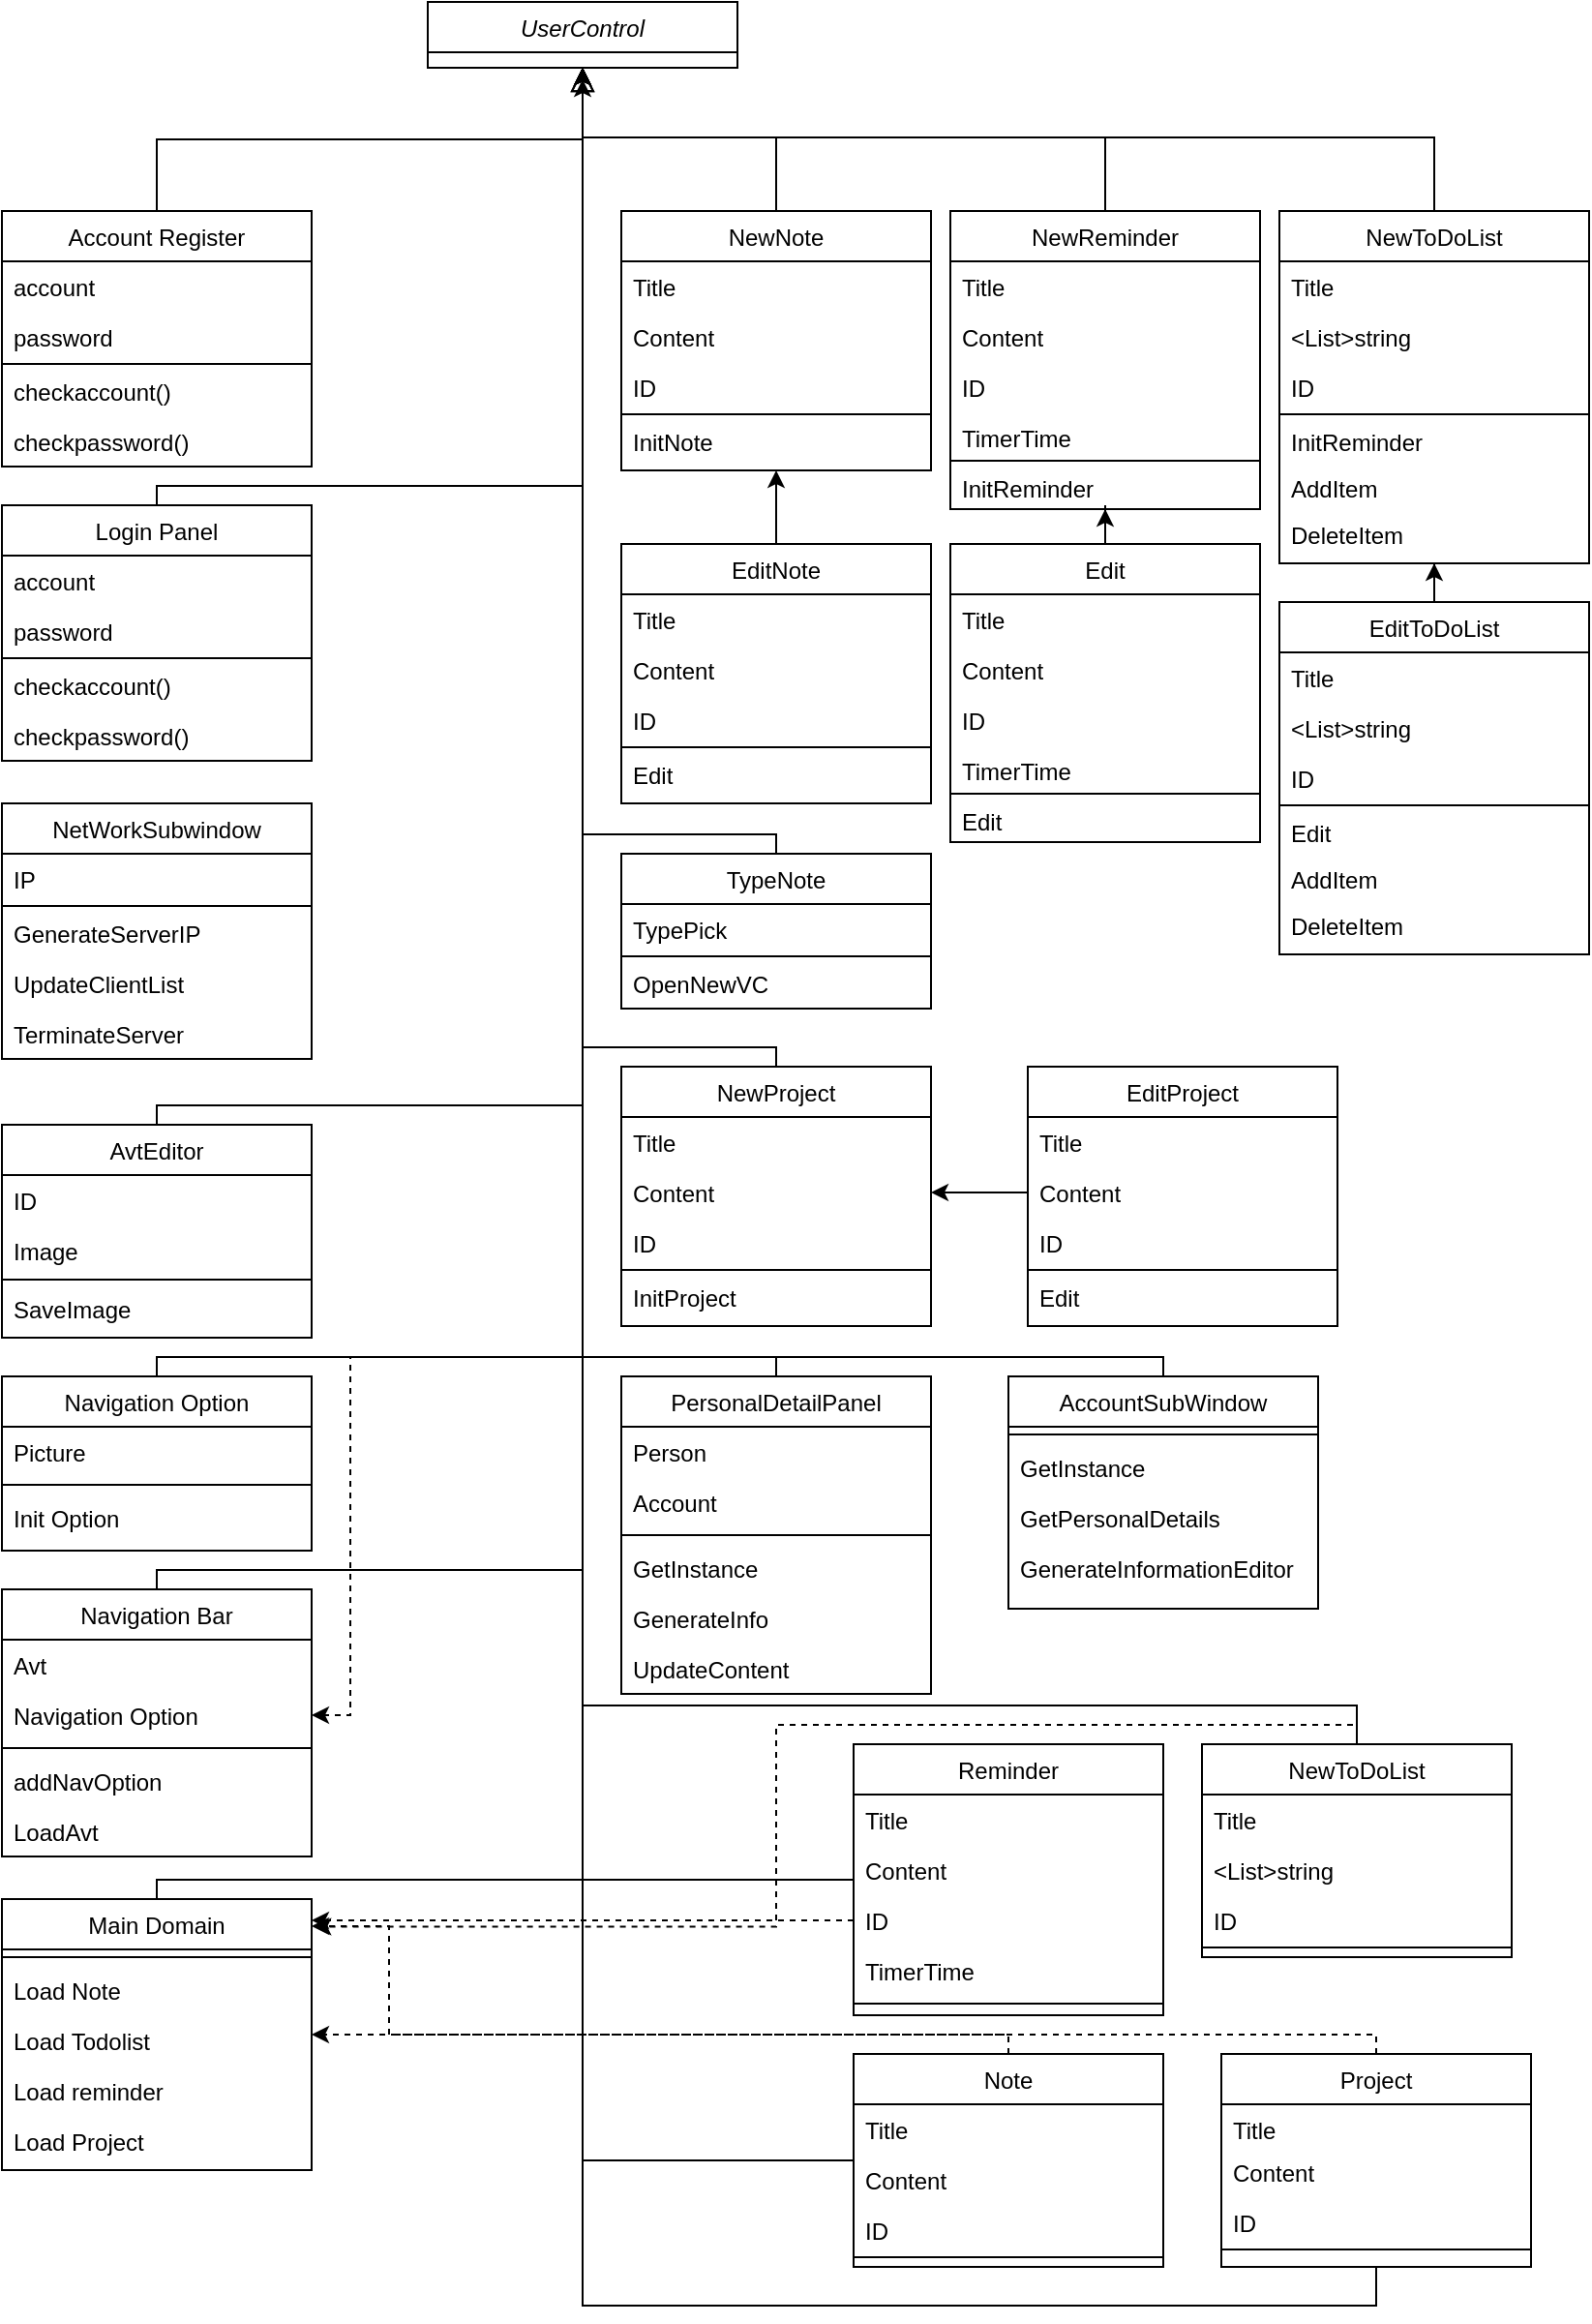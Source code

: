 <mxfile version="14.1.2" type="github">
  <diagram id="C5RBs43oDa-KdzZeNtuy" name="Page-1">
    <mxGraphModel dx="872" dy="552" grid="1" gridSize="10" guides="1" tooltips="1" connect="1" arrows="1" fold="1" page="1" pageScale="1" pageWidth="827" pageHeight="1169" math="0" shadow="0">
      <root>
        <mxCell id="WIyWlLk6GJQsqaUBKTNV-0" />
        <mxCell id="WIyWlLk6GJQsqaUBKTNV-1" parent="WIyWlLk6GJQsqaUBKTNV-0" />
        <mxCell id="zkfFHV4jXpPFQw0GAbJ--0" value="UserControl" style="swimlane;fontStyle=2;align=center;verticalAlign=top;childLayout=stackLayout;horizontal=1;startSize=26;horizontalStack=0;resizeParent=1;resizeLast=0;collapsible=1;marginBottom=0;rounded=0;shadow=0;strokeWidth=1;" parent="WIyWlLk6GJQsqaUBKTNV-1" vertex="1">
          <mxGeometry x="224" width="160" height="34" as="geometry">
            <mxRectangle x="230" y="140" width="160" height="26" as="alternateBounds" />
          </mxGeometry>
        </mxCell>
        <mxCell id="zkfFHV4jXpPFQw0GAbJ--6" value="Navigation Bar&#xa;" style="swimlane;fontStyle=0;align=center;verticalAlign=top;childLayout=stackLayout;horizontal=1;startSize=26;horizontalStack=0;resizeParent=1;resizeLast=0;collapsible=1;marginBottom=0;rounded=0;shadow=0;strokeWidth=1;" parent="WIyWlLk6GJQsqaUBKTNV-1" vertex="1">
          <mxGeometry x="4" y="820" width="160" height="138" as="geometry">
            <mxRectangle x="130" y="380" width="160" height="26" as="alternateBounds" />
          </mxGeometry>
        </mxCell>
        <mxCell id="zkfFHV4jXpPFQw0GAbJ--7" value="Avt" style="text;align=left;verticalAlign=top;spacingLeft=4;spacingRight=4;overflow=hidden;rotatable=0;points=[[0,0.5],[1,0.5]];portConstraint=eastwest;" parent="zkfFHV4jXpPFQw0GAbJ--6" vertex="1">
          <mxGeometry y="26" width="160" height="26" as="geometry" />
        </mxCell>
        <mxCell id="zkfFHV4jXpPFQw0GAbJ--8" value="Navigation Option" style="text;align=left;verticalAlign=top;spacingLeft=4;spacingRight=4;overflow=hidden;rotatable=0;points=[[0,0.5],[1,0.5]];portConstraint=eastwest;rounded=0;shadow=0;html=0;" parent="zkfFHV4jXpPFQw0GAbJ--6" vertex="1">
          <mxGeometry y="52" width="160" height="26" as="geometry" />
        </mxCell>
        <mxCell id="zkfFHV4jXpPFQw0GAbJ--9" value="" style="line;html=1;strokeWidth=1;align=left;verticalAlign=middle;spacingTop=-1;spacingLeft=3;spacingRight=3;rotatable=0;labelPosition=right;points=[];portConstraint=eastwest;" parent="zkfFHV4jXpPFQw0GAbJ--6" vertex="1">
          <mxGeometry y="78" width="160" height="8" as="geometry" />
        </mxCell>
        <mxCell id="8KAXxQuiKOogGTOwUEJf-8" value="addNavOption" style="text;align=left;verticalAlign=top;spacingLeft=4;spacingRight=4;overflow=hidden;rotatable=0;points=[[0,0.5],[1,0.5]];portConstraint=eastwest;rounded=0;shadow=0;html=0;" parent="zkfFHV4jXpPFQw0GAbJ--6" vertex="1">
          <mxGeometry y="86" width="160" height="26" as="geometry" />
        </mxCell>
        <mxCell id="8KAXxQuiKOogGTOwUEJf-9" value="LoadAvt" style="text;align=left;verticalAlign=top;spacingLeft=4;spacingRight=4;overflow=hidden;rotatable=0;points=[[0,0.5],[1,0.5]];portConstraint=eastwest;rounded=0;shadow=0;html=0;" parent="zkfFHV4jXpPFQw0GAbJ--6" vertex="1">
          <mxGeometry y="112" width="160" height="26" as="geometry" />
        </mxCell>
        <mxCell id="zkfFHV4jXpPFQw0GAbJ--12" value="" style="endArrow=block;endSize=10;endFill=0;shadow=0;strokeWidth=1;rounded=0;edgeStyle=elbowEdgeStyle;elbow=vertical;" parent="WIyWlLk6GJQsqaUBKTNV-1" source="zkfFHV4jXpPFQw0GAbJ--6" target="zkfFHV4jXpPFQw0GAbJ--0" edge="1">
          <mxGeometry width="160" relative="1" as="geometry">
            <mxPoint x="204" y="-27" as="sourcePoint" />
            <mxPoint x="204" y="-27" as="targetPoint" />
            <Array as="points">
              <mxPoint x="194" y="810" />
              <mxPoint x="274" y="810" />
              <mxPoint x="554" y="760" />
              <mxPoint x="464" y="850" />
              <mxPoint x="304" y="790" />
              <mxPoint x="304" y="380" />
              <mxPoint x="424" y="140" />
            </Array>
          </mxGeometry>
        </mxCell>
        <mxCell id="zkfFHV4jXpPFQw0GAbJ--13" value="Account Register" style="swimlane;fontStyle=0;align=center;verticalAlign=top;childLayout=stackLayout;horizontal=1;startSize=26;horizontalStack=0;resizeParent=1;resizeLast=0;collapsible=1;marginBottom=0;rounded=0;shadow=0;strokeWidth=1;" parent="WIyWlLk6GJQsqaUBKTNV-1" vertex="1">
          <mxGeometry x="4" y="108" width="160" height="132" as="geometry">
            <mxRectangle x="340" y="380" width="170" height="26" as="alternateBounds" />
          </mxGeometry>
        </mxCell>
        <mxCell id="zkfFHV4jXpPFQw0GAbJ--14" value="account&#xa;" style="text;align=left;verticalAlign=top;spacingLeft=4;spacingRight=4;overflow=hidden;rotatable=0;points=[[0,0.5],[1,0.5]];portConstraint=eastwest;" parent="zkfFHV4jXpPFQw0GAbJ--13" vertex="1">
          <mxGeometry y="26" width="160" height="26" as="geometry" />
        </mxCell>
        <mxCell id="yazWjTPSpbaO-LoHd1lA-0" value="password&#xa;" style="text;align=left;verticalAlign=top;spacingLeft=4;spacingRight=4;overflow=hidden;rotatable=0;points=[[0,0.5],[1,0.5]];portConstraint=eastwest;" vertex="1" parent="zkfFHV4jXpPFQw0GAbJ--13">
          <mxGeometry y="52" width="160" height="26" as="geometry" />
        </mxCell>
        <mxCell id="zkfFHV4jXpPFQw0GAbJ--15" value="" style="line;html=1;strokeWidth=1;align=left;verticalAlign=middle;spacingTop=-1;spacingLeft=3;spacingRight=3;rotatable=0;labelPosition=right;points=[];portConstraint=eastwest;" parent="zkfFHV4jXpPFQw0GAbJ--13" vertex="1">
          <mxGeometry y="78" width="160" height="2" as="geometry" />
        </mxCell>
        <mxCell id="yazWjTPSpbaO-LoHd1lA-1" value="checkaccount()&#xa;" style="text;align=left;verticalAlign=top;spacingLeft=4;spacingRight=4;overflow=hidden;rotatable=0;points=[[0,0.5],[1,0.5]];portConstraint=eastwest;" vertex="1" parent="zkfFHV4jXpPFQw0GAbJ--13">
          <mxGeometry y="80" width="160" height="26" as="geometry" />
        </mxCell>
        <mxCell id="yazWjTPSpbaO-LoHd1lA-2" value="checkpassword()" style="text;align=left;verticalAlign=top;spacingLeft=4;spacingRight=4;overflow=hidden;rotatable=0;points=[[0,0.5],[1,0.5]];portConstraint=eastwest;" vertex="1" parent="zkfFHV4jXpPFQw0GAbJ--13">
          <mxGeometry y="106" width="160" height="26" as="geometry" />
        </mxCell>
        <mxCell id="zkfFHV4jXpPFQw0GAbJ--16" value="" style="endArrow=block;endSize=10;endFill=0;shadow=0;strokeWidth=1;rounded=0;edgeStyle=elbowEdgeStyle;elbow=vertical;" parent="WIyWlLk6GJQsqaUBKTNV-1" source="zkfFHV4jXpPFQw0GAbJ--13" target="zkfFHV4jXpPFQw0GAbJ--0" edge="1">
          <mxGeometry width="160" relative="1" as="geometry">
            <mxPoint x="214" y="143" as="sourcePoint" />
            <mxPoint x="314" y="41" as="targetPoint" />
          </mxGeometry>
        </mxCell>
        <mxCell id="8KAXxQuiKOogGTOwUEJf-7" style="edgeStyle=orthogonalEdgeStyle;rounded=0;orthogonalLoop=1;jettySize=auto;html=1;" parent="WIyWlLk6GJQsqaUBKTNV-1" source="8KAXxQuiKOogGTOwUEJf-0" target="zkfFHV4jXpPFQw0GAbJ--0" edge="1">
          <mxGeometry relative="1" as="geometry">
            <Array as="points">
              <mxPoint x="84" y="700" />
              <mxPoint x="304" y="700" />
            </Array>
          </mxGeometry>
        </mxCell>
        <mxCell id="8KAXxQuiKOogGTOwUEJf-10" style="edgeStyle=orthogonalEdgeStyle;rounded=0;orthogonalLoop=1;jettySize=auto;html=1;dashed=1;" parent="WIyWlLk6GJQsqaUBKTNV-1" source="8KAXxQuiKOogGTOwUEJf-0" target="zkfFHV4jXpPFQw0GAbJ--8" edge="1">
          <mxGeometry relative="1" as="geometry">
            <Array as="points">
              <mxPoint x="84" y="700" />
              <mxPoint x="184" y="700" />
              <mxPoint x="184" y="885" />
            </Array>
          </mxGeometry>
        </mxCell>
        <mxCell id="8KAXxQuiKOogGTOwUEJf-0" value="Navigation Option" style="swimlane;fontStyle=0;align=center;verticalAlign=top;childLayout=stackLayout;horizontal=1;startSize=26;horizontalStack=0;resizeParent=1;resizeLast=0;collapsible=1;marginBottom=0;rounded=0;shadow=0;strokeWidth=1;" parent="WIyWlLk6GJQsqaUBKTNV-1" vertex="1">
          <mxGeometry x="4" y="710" width="160" height="90" as="geometry">
            <mxRectangle x="230" y="140" width="160" height="26" as="alternateBounds" />
          </mxGeometry>
        </mxCell>
        <mxCell id="8KAXxQuiKOogGTOwUEJf-1" value="Picture" style="text;align=left;verticalAlign=top;spacingLeft=4;spacingRight=4;overflow=hidden;rotatable=0;points=[[0,0.5],[1,0.5]];portConstraint=eastwest;" parent="8KAXxQuiKOogGTOwUEJf-0" vertex="1">
          <mxGeometry y="26" width="160" height="26" as="geometry" />
        </mxCell>
        <mxCell id="8KAXxQuiKOogGTOwUEJf-4" value="" style="line;html=1;strokeWidth=1;align=left;verticalAlign=middle;spacingTop=-1;spacingLeft=3;spacingRight=3;rotatable=0;labelPosition=right;points=[];portConstraint=eastwest;" parent="8KAXxQuiKOogGTOwUEJf-0" vertex="1">
          <mxGeometry y="52" width="160" height="8" as="geometry" />
        </mxCell>
        <mxCell id="8KAXxQuiKOogGTOwUEJf-5" value="Init Option&#xa;" style="text;align=left;verticalAlign=top;spacingLeft=4;spacingRight=4;overflow=hidden;rotatable=0;points=[[0,0.5],[1,0.5]];portConstraint=eastwest;" parent="8KAXxQuiKOogGTOwUEJf-0" vertex="1">
          <mxGeometry y="60" width="160" height="26" as="geometry" />
        </mxCell>
        <mxCell id="yazWjTPSpbaO-LoHd1lA-12" style="edgeStyle=orthogonalEdgeStyle;rounded=0;orthogonalLoop=1;jettySize=auto;html=1;" edge="1" parent="WIyWlLk6GJQsqaUBKTNV-1" source="yazWjTPSpbaO-LoHd1lA-4" target="zkfFHV4jXpPFQw0GAbJ--0">
          <mxGeometry relative="1" as="geometry">
            <Array as="points">
              <mxPoint x="84" y="250" />
              <mxPoint x="304" y="250" />
            </Array>
          </mxGeometry>
        </mxCell>
        <mxCell id="yazWjTPSpbaO-LoHd1lA-4" value="Login Panel" style="swimlane;fontStyle=0;align=center;verticalAlign=top;childLayout=stackLayout;horizontal=1;startSize=26;horizontalStack=0;resizeParent=1;resizeLast=0;collapsible=1;marginBottom=0;rounded=0;shadow=0;strokeWidth=1;" vertex="1" parent="WIyWlLk6GJQsqaUBKTNV-1">
          <mxGeometry x="4" y="260" width="160" height="132" as="geometry">
            <mxRectangle x="340" y="380" width="170" height="26" as="alternateBounds" />
          </mxGeometry>
        </mxCell>
        <mxCell id="yazWjTPSpbaO-LoHd1lA-5" value="account&#xa;" style="text;align=left;verticalAlign=top;spacingLeft=4;spacingRight=4;overflow=hidden;rotatable=0;points=[[0,0.5],[1,0.5]];portConstraint=eastwest;" vertex="1" parent="yazWjTPSpbaO-LoHd1lA-4">
          <mxGeometry y="26" width="160" height="26" as="geometry" />
        </mxCell>
        <mxCell id="yazWjTPSpbaO-LoHd1lA-6" value="password&#xa;" style="text;align=left;verticalAlign=top;spacingLeft=4;spacingRight=4;overflow=hidden;rotatable=0;points=[[0,0.5],[1,0.5]];portConstraint=eastwest;" vertex="1" parent="yazWjTPSpbaO-LoHd1lA-4">
          <mxGeometry y="52" width="160" height="26" as="geometry" />
        </mxCell>
        <mxCell id="yazWjTPSpbaO-LoHd1lA-7" value="" style="line;html=1;strokeWidth=1;align=left;verticalAlign=middle;spacingTop=-1;spacingLeft=3;spacingRight=3;rotatable=0;labelPosition=right;points=[];portConstraint=eastwest;" vertex="1" parent="yazWjTPSpbaO-LoHd1lA-4">
          <mxGeometry y="78" width="160" height="2" as="geometry" />
        </mxCell>
        <mxCell id="yazWjTPSpbaO-LoHd1lA-8" value="checkaccount()&#xa;" style="text;align=left;verticalAlign=top;spacingLeft=4;spacingRight=4;overflow=hidden;rotatable=0;points=[[0,0.5],[1,0.5]];portConstraint=eastwest;" vertex="1" parent="yazWjTPSpbaO-LoHd1lA-4">
          <mxGeometry y="80" width="160" height="26" as="geometry" />
        </mxCell>
        <mxCell id="yazWjTPSpbaO-LoHd1lA-9" value="checkpassword()" style="text;align=left;verticalAlign=top;spacingLeft=4;spacingRight=4;overflow=hidden;rotatable=0;points=[[0,0.5],[1,0.5]];portConstraint=eastwest;" vertex="1" parent="yazWjTPSpbaO-LoHd1lA-4">
          <mxGeometry y="106" width="160" height="26" as="geometry" />
        </mxCell>
        <mxCell id="yazWjTPSpbaO-LoHd1lA-22" style="edgeStyle=orthogonalEdgeStyle;rounded=0;orthogonalLoop=1;jettySize=auto;html=1;" edge="1" parent="WIyWlLk6GJQsqaUBKTNV-1" source="yazWjTPSpbaO-LoHd1lA-13" target="zkfFHV4jXpPFQw0GAbJ--0">
          <mxGeometry relative="1" as="geometry">
            <Array as="points">
              <mxPoint x="84" y="970" />
              <mxPoint x="304" y="970" />
            </Array>
          </mxGeometry>
        </mxCell>
        <mxCell id="yazWjTPSpbaO-LoHd1lA-13" value="Main Domain" style="swimlane;fontStyle=0;align=center;verticalAlign=top;childLayout=stackLayout;horizontal=1;startSize=26;horizontalStack=0;resizeParent=1;resizeLast=0;collapsible=1;marginBottom=0;rounded=0;shadow=0;strokeWidth=1;" vertex="1" parent="WIyWlLk6GJQsqaUBKTNV-1">
          <mxGeometry x="4" y="980" width="160" height="140" as="geometry">
            <mxRectangle x="230" y="140" width="160" height="26" as="alternateBounds" />
          </mxGeometry>
        </mxCell>
        <mxCell id="yazWjTPSpbaO-LoHd1lA-15" value="" style="line;html=1;strokeWidth=1;align=left;verticalAlign=middle;spacingTop=-1;spacingLeft=3;spacingRight=3;rotatable=0;labelPosition=right;points=[];portConstraint=eastwest;" vertex="1" parent="yazWjTPSpbaO-LoHd1lA-13">
          <mxGeometry y="26" width="160" height="8" as="geometry" />
        </mxCell>
        <mxCell id="yazWjTPSpbaO-LoHd1lA-16" value="Load Note" style="text;align=left;verticalAlign=top;spacingLeft=4;spacingRight=4;overflow=hidden;rotatable=0;points=[[0,0.5],[1,0.5]];portConstraint=eastwest;" vertex="1" parent="yazWjTPSpbaO-LoHd1lA-13">
          <mxGeometry y="34" width="160" height="26" as="geometry" />
        </mxCell>
        <mxCell id="yazWjTPSpbaO-LoHd1lA-18" value="Load Todolist" style="text;align=left;verticalAlign=top;spacingLeft=4;spacingRight=4;overflow=hidden;rotatable=0;points=[[0,0.5],[1,0.5]];portConstraint=eastwest;" vertex="1" parent="yazWjTPSpbaO-LoHd1lA-13">
          <mxGeometry y="60" width="160" height="26" as="geometry" />
        </mxCell>
        <mxCell id="yazWjTPSpbaO-LoHd1lA-19" value="Load reminder" style="text;align=left;verticalAlign=top;spacingLeft=4;spacingRight=4;overflow=hidden;rotatable=0;points=[[0,0.5],[1,0.5]];portConstraint=eastwest;" vertex="1" parent="yazWjTPSpbaO-LoHd1lA-13">
          <mxGeometry y="86" width="160" height="26" as="geometry" />
        </mxCell>
        <mxCell id="yazWjTPSpbaO-LoHd1lA-20" value="Load Project" style="text;align=left;verticalAlign=top;spacingLeft=4;spacingRight=4;overflow=hidden;rotatable=0;points=[[0,0.5],[1,0.5]];portConstraint=eastwest;" vertex="1" parent="yazWjTPSpbaO-LoHd1lA-13">
          <mxGeometry y="112" width="160" height="26" as="geometry" />
        </mxCell>
        <mxCell id="yazWjTPSpbaO-LoHd1lA-35" style="edgeStyle=orthogonalEdgeStyle;rounded=0;orthogonalLoop=1;jettySize=auto;html=1;" edge="1" parent="WIyWlLk6GJQsqaUBKTNV-1" source="yazWjTPSpbaO-LoHd1lA-29" target="zkfFHV4jXpPFQw0GAbJ--0">
          <mxGeometry relative="1" as="geometry">
            <Array as="points">
              <mxPoint x="84" y="570" />
              <mxPoint x="304" y="570" />
            </Array>
          </mxGeometry>
        </mxCell>
        <mxCell id="yazWjTPSpbaO-LoHd1lA-29" value="AvtEditor" style="swimlane;fontStyle=0;align=center;verticalAlign=top;childLayout=stackLayout;horizontal=1;startSize=26;horizontalStack=0;resizeParent=1;resizeLast=0;collapsible=1;marginBottom=0;rounded=0;shadow=0;strokeWidth=1;" vertex="1" parent="WIyWlLk6GJQsqaUBKTNV-1">
          <mxGeometry x="4" y="580" width="160" height="110" as="geometry">
            <mxRectangle x="230" y="140" width="160" height="26" as="alternateBounds" />
          </mxGeometry>
        </mxCell>
        <mxCell id="yazWjTPSpbaO-LoHd1lA-31" value="ID" style="text;align=left;verticalAlign=top;spacingLeft=4;spacingRight=4;overflow=hidden;rotatable=0;points=[[0,0.5],[1,0.5]];portConstraint=eastwest;" vertex="1" parent="yazWjTPSpbaO-LoHd1lA-29">
          <mxGeometry y="26" width="160" height="26" as="geometry" />
        </mxCell>
        <mxCell id="yazWjTPSpbaO-LoHd1lA-32" value="Image" style="text;align=left;verticalAlign=top;spacingLeft=4;spacingRight=4;overflow=hidden;rotatable=0;points=[[0,0.5],[1,0.5]];portConstraint=eastwest;" vertex="1" parent="yazWjTPSpbaO-LoHd1lA-29">
          <mxGeometry y="52" width="160" height="26" as="geometry" />
        </mxCell>
        <mxCell id="yazWjTPSpbaO-LoHd1lA-30" value="" style="line;html=1;strokeWidth=1;align=left;verticalAlign=middle;spacingTop=-1;spacingLeft=3;spacingRight=3;rotatable=0;labelPosition=right;points=[];portConstraint=eastwest;" vertex="1" parent="yazWjTPSpbaO-LoHd1lA-29">
          <mxGeometry y="78" width="160" height="4" as="geometry" />
        </mxCell>
        <mxCell id="yazWjTPSpbaO-LoHd1lA-33" value="SaveImage" style="text;align=left;verticalAlign=top;spacingLeft=4;spacingRight=4;overflow=hidden;rotatable=0;points=[[0,0.5],[1,0.5]];portConstraint=eastwest;" vertex="1" parent="yazWjTPSpbaO-LoHd1lA-29">
          <mxGeometry y="82" width="160" height="26" as="geometry" />
        </mxCell>
        <mxCell id="yazWjTPSpbaO-LoHd1lA-69" style="edgeStyle=orthogonalEdgeStyle;rounded=0;orthogonalLoop=1;jettySize=auto;html=1;" edge="1" parent="WIyWlLk6GJQsqaUBKTNV-1" source="yazWjTPSpbaO-LoHd1lA-36" target="zkfFHV4jXpPFQw0GAbJ--0">
          <mxGeometry relative="1" as="geometry">
            <Array as="points">
              <mxPoint x="404" y="70" />
              <mxPoint x="304" y="70" />
            </Array>
          </mxGeometry>
        </mxCell>
        <mxCell id="yazWjTPSpbaO-LoHd1lA-36" value="NewNote" style="swimlane;fontStyle=0;align=center;verticalAlign=top;childLayout=stackLayout;horizontal=1;startSize=26;horizontalStack=0;resizeParent=1;resizeLast=0;collapsible=1;marginBottom=0;rounded=0;shadow=0;strokeWidth=1;" vertex="1" parent="WIyWlLk6GJQsqaUBKTNV-1">
          <mxGeometry x="324" y="108" width="160" height="134" as="geometry">
            <mxRectangle x="340" y="380" width="170" height="26" as="alternateBounds" />
          </mxGeometry>
        </mxCell>
        <mxCell id="yazWjTPSpbaO-LoHd1lA-37" value="Title" style="text;align=left;verticalAlign=top;spacingLeft=4;spacingRight=4;overflow=hidden;rotatable=0;points=[[0,0.5],[1,0.5]];portConstraint=eastwest;" vertex="1" parent="yazWjTPSpbaO-LoHd1lA-36">
          <mxGeometry y="26" width="160" height="26" as="geometry" />
        </mxCell>
        <mxCell id="yazWjTPSpbaO-LoHd1lA-38" value="Content" style="text;align=left;verticalAlign=top;spacingLeft=4;spacingRight=4;overflow=hidden;rotatable=0;points=[[0,0.5],[1,0.5]];portConstraint=eastwest;" vertex="1" parent="yazWjTPSpbaO-LoHd1lA-36">
          <mxGeometry y="52" width="160" height="26" as="geometry" />
        </mxCell>
        <mxCell id="yazWjTPSpbaO-LoHd1lA-40" value="ID" style="text;align=left;verticalAlign=top;spacingLeft=4;spacingRight=4;overflow=hidden;rotatable=0;points=[[0,0.5],[1,0.5]];portConstraint=eastwest;" vertex="1" parent="yazWjTPSpbaO-LoHd1lA-36">
          <mxGeometry y="78" width="160" height="26" as="geometry" />
        </mxCell>
        <mxCell id="yazWjTPSpbaO-LoHd1lA-39" value="" style="line;html=1;strokeWidth=1;align=left;verticalAlign=middle;spacingTop=-1;spacingLeft=3;spacingRight=3;rotatable=0;labelPosition=right;points=[];portConstraint=eastwest;" vertex="1" parent="yazWjTPSpbaO-LoHd1lA-36">
          <mxGeometry y="104" width="160" height="2" as="geometry" />
        </mxCell>
        <mxCell id="yazWjTPSpbaO-LoHd1lA-41" value="InitNote" style="text;align=left;verticalAlign=top;spacingLeft=4;spacingRight=4;overflow=hidden;rotatable=0;points=[[0,0.5],[1,0.5]];portConstraint=eastwest;" vertex="1" parent="yazWjTPSpbaO-LoHd1lA-36">
          <mxGeometry y="106" width="160" height="24" as="geometry" />
        </mxCell>
        <mxCell id="yazWjTPSpbaO-LoHd1lA-70" style="edgeStyle=orthogonalEdgeStyle;rounded=0;orthogonalLoop=1;jettySize=auto;html=1;" edge="1" parent="WIyWlLk6GJQsqaUBKTNV-1" source="yazWjTPSpbaO-LoHd1lA-49" target="zkfFHV4jXpPFQw0GAbJ--0">
          <mxGeometry relative="1" as="geometry">
            <Array as="points">
              <mxPoint x="574" y="70" />
              <mxPoint x="304" y="70" />
            </Array>
          </mxGeometry>
        </mxCell>
        <mxCell id="yazWjTPSpbaO-LoHd1lA-49" value="NewReminder" style="swimlane;fontStyle=0;align=center;verticalAlign=top;childLayout=stackLayout;horizontal=1;startSize=26;horizontalStack=0;resizeParent=1;resizeLast=0;collapsible=1;marginBottom=0;rounded=0;shadow=0;strokeWidth=1;" vertex="1" parent="WIyWlLk6GJQsqaUBKTNV-1">
          <mxGeometry x="494" y="108" width="160" height="154" as="geometry">
            <mxRectangle x="340" y="380" width="170" height="26" as="alternateBounds" />
          </mxGeometry>
        </mxCell>
        <mxCell id="yazWjTPSpbaO-LoHd1lA-50" value="Title" style="text;align=left;verticalAlign=top;spacingLeft=4;spacingRight=4;overflow=hidden;rotatable=0;points=[[0,0.5],[1,0.5]];portConstraint=eastwest;" vertex="1" parent="yazWjTPSpbaO-LoHd1lA-49">
          <mxGeometry y="26" width="160" height="26" as="geometry" />
        </mxCell>
        <mxCell id="yazWjTPSpbaO-LoHd1lA-51" value="Content" style="text;align=left;verticalAlign=top;spacingLeft=4;spacingRight=4;overflow=hidden;rotatable=0;points=[[0,0.5],[1,0.5]];portConstraint=eastwest;" vertex="1" parent="yazWjTPSpbaO-LoHd1lA-49">
          <mxGeometry y="52" width="160" height="26" as="geometry" />
        </mxCell>
        <mxCell id="yazWjTPSpbaO-LoHd1lA-52" value="ID" style="text;align=left;verticalAlign=top;spacingLeft=4;spacingRight=4;overflow=hidden;rotatable=0;points=[[0,0.5],[1,0.5]];portConstraint=eastwest;" vertex="1" parent="yazWjTPSpbaO-LoHd1lA-49">
          <mxGeometry y="78" width="160" height="26" as="geometry" />
        </mxCell>
        <mxCell id="yazWjTPSpbaO-LoHd1lA-54" value="TimerTime" style="text;align=left;verticalAlign=top;spacingLeft=4;spacingRight=4;overflow=hidden;rotatable=0;points=[[0,0.5],[1,0.5]];portConstraint=eastwest;" vertex="1" parent="yazWjTPSpbaO-LoHd1lA-49">
          <mxGeometry y="104" width="160" height="24" as="geometry" />
        </mxCell>
        <mxCell id="yazWjTPSpbaO-LoHd1lA-53" value="" style="line;html=1;strokeWidth=1;align=left;verticalAlign=middle;spacingTop=-1;spacingLeft=3;spacingRight=3;rotatable=0;labelPosition=right;points=[];portConstraint=eastwest;" vertex="1" parent="yazWjTPSpbaO-LoHd1lA-49">
          <mxGeometry y="128" width="160" height="2" as="geometry" />
        </mxCell>
        <mxCell id="yazWjTPSpbaO-LoHd1lA-57" value="InitReminder" style="text;align=left;verticalAlign=top;spacingLeft=4;spacingRight=4;overflow=hidden;rotatable=0;points=[[0,0.5],[1,0.5]];portConstraint=eastwest;" vertex="1" parent="yazWjTPSpbaO-LoHd1lA-49">
          <mxGeometry y="130" width="160" height="24" as="geometry" />
        </mxCell>
        <mxCell id="yazWjTPSpbaO-LoHd1lA-71" style="edgeStyle=orthogonalEdgeStyle;rounded=0;orthogonalLoop=1;jettySize=auto;html=1;" edge="1" parent="WIyWlLk6GJQsqaUBKTNV-1" source="yazWjTPSpbaO-LoHd1lA-60" target="zkfFHV4jXpPFQw0GAbJ--0">
          <mxGeometry relative="1" as="geometry">
            <Array as="points">
              <mxPoint x="744" y="70" />
              <mxPoint x="304" y="70" />
            </Array>
          </mxGeometry>
        </mxCell>
        <mxCell id="yazWjTPSpbaO-LoHd1lA-60" value="NewToDoList" style="swimlane;fontStyle=0;align=center;verticalAlign=top;childLayout=stackLayout;horizontal=1;startSize=26;horizontalStack=0;resizeParent=1;resizeLast=0;collapsible=1;marginBottom=0;rounded=0;shadow=0;strokeWidth=1;" vertex="1" parent="WIyWlLk6GJQsqaUBKTNV-1">
          <mxGeometry x="664" y="108" width="160" height="182" as="geometry">
            <mxRectangle x="340" y="380" width="170" height="26" as="alternateBounds" />
          </mxGeometry>
        </mxCell>
        <mxCell id="yazWjTPSpbaO-LoHd1lA-61" value="Title" style="text;align=left;verticalAlign=top;spacingLeft=4;spacingRight=4;overflow=hidden;rotatable=0;points=[[0,0.5],[1,0.5]];portConstraint=eastwest;" vertex="1" parent="yazWjTPSpbaO-LoHd1lA-60">
          <mxGeometry y="26" width="160" height="26" as="geometry" />
        </mxCell>
        <mxCell id="yazWjTPSpbaO-LoHd1lA-62" value="&lt;List&gt;string" style="text;align=left;verticalAlign=top;spacingLeft=4;spacingRight=4;overflow=hidden;rotatable=0;points=[[0,0.5],[1,0.5]];portConstraint=eastwest;" vertex="1" parent="yazWjTPSpbaO-LoHd1lA-60">
          <mxGeometry y="52" width="160" height="26" as="geometry" />
        </mxCell>
        <mxCell id="yazWjTPSpbaO-LoHd1lA-63" value="ID" style="text;align=left;verticalAlign=top;spacingLeft=4;spacingRight=4;overflow=hidden;rotatable=0;points=[[0,0.5],[1,0.5]];portConstraint=eastwest;" vertex="1" parent="yazWjTPSpbaO-LoHd1lA-60">
          <mxGeometry y="78" width="160" height="26" as="geometry" />
        </mxCell>
        <mxCell id="yazWjTPSpbaO-LoHd1lA-65" value="" style="line;html=1;strokeWidth=1;align=left;verticalAlign=middle;spacingTop=-1;spacingLeft=3;spacingRight=3;rotatable=0;labelPosition=right;points=[];portConstraint=eastwest;" vertex="1" parent="yazWjTPSpbaO-LoHd1lA-60">
          <mxGeometry y="104" width="160" height="2" as="geometry" />
        </mxCell>
        <mxCell id="yazWjTPSpbaO-LoHd1lA-66" value="InitReminder" style="text;align=left;verticalAlign=top;spacingLeft=4;spacingRight=4;overflow=hidden;rotatable=0;points=[[0,0.5],[1,0.5]];portConstraint=eastwest;" vertex="1" parent="yazWjTPSpbaO-LoHd1lA-60">
          <mxGeometry y="106" width="160" height="24" as="geometry" />
        </mxCell>
        <mxCell id="yazWjTPSpbaO-LoHd1lA-67" value="AddItem" style="text;align=left;verticalAlign=top;spacingLeft=4;spacingRight=4;overflow=hidden;rotatable=0;points=[[0,0.5],[1,0.5]];portConstraint=eastwest;" vertex="1" parent="yazWjTPSpbaO-LoHd1lA-60">
          <mxGeometry y="130" width="160" height="24" as="geometry" />
        </mxCell>
        <mxCell id="yazWjTPSpbaO-LoHd1lA-68" value="DeleteItem" style="text;align=left;verticalAlign=top;spacingLeft=4;spacingRight=4;overflow=hidden;rotatable=0;points=[[0,0.5],[1,0.5]];portConstraint=eastwest;" vertex="1" parent="yazWjTPSpbaO-LoHd1lA-60">
          <mxGeometry y="154" width="160" height="24" as="geometry" />
        </mxCell>
        <mxCell id="yazWjTPSpbaO-LoHd1lA-106" style="edgeStyle=orthogonalEdgeStyle;rounded=0;orthogonalLoop=1;jettySize=auto;html=1;" edge="1" parent="WIyWlLk6GJQsqaUBKTNV-1" source="yazWjTPSpbaO-LoHd1lA-72" target="yazWjTPSpbaO-LoHd1lA-36">
          <mxGeometry relative="1" as="geometry" />
        </mxCell>
        <mxCell id="yazWjTPSpbaO-LoHd1lA-72" value="EditNote" style="swimlane;fontStyle=0;align=center;verticalAlign=top;childLayout=stackLayout;horizontal=1;startSize=26;horizontalStack=0;resizeParent=1;resizeLast=0;collapsible=1;marginBottom=0;rounded=0;shadow=0;strokeWidth=1;" vertex="1" parent="WIyWlLk6GJQsqaUBKTNV-1">
          <mxGeometry x="324" y="280" width="160" height="134" as="geometry">
            <mxRectangle x="340" y="380" width="170" height="26" as="alternateBounds" />
          </mxGeometry>
        </mxCell>
        <mxCell id="yazWjTPSpbaO-LoHd1lA-73" value="Title" style="text;align=left;verticalAlign=top;spacingLeft=4;spacingRight=4;overflow=hidden;rotatable=0;points=[[0,0.5],[1,0.5]];portConstraint=eastwest;" vertex="1" parent="yazWjTPSpbaO-LoHd1lA-72">
          <mxGeometry y="26" width="160" height="26" as="geometry" />
        </mxCell>
        <mxCell id="yazWjTPSpbaO-LoHd1lA-74" value="Content" style="text;align=left;verticalAlign=top;spacingLeft=4;spacingRight=4;overflow=hidden;rotatable=0;points=[[0,0.5],[1,0.5]];portConstraint=eastwest;" vertex="1" parent="yazWjTPSpbaO-LoHd1lA-72">
          <mxGeometry y="52" width="160" height="26" as="geometry" />
        </mxCell>
        <mxCell id="yazWjTPSpbaO-LoHd1lA-75" value="ID" style="text;align=left;verticalAlign=top;spacingLeft=4;spacingRight=4;overflow=hidden;rotatable=0;points=[[0,0.5],[1,0.5]];portConstraint=eastwest;" vertex="1" parent="yazWjTPSpbaO-LoHd1lA-72">
          <mxGeometry y="78" width="160" height="26" as="geometry" />
        </mxCell>
        <mxCell id="yazWjTPSpbaO-LoHd1lA-76" value="" style="line;html=1;strokeWidth=1;align=left;verticalAlign=middle;spacingTop=-1;spacingLeft=3;spacingRight=3;rotatable=0;labelPosition=right;points=[];portConstraint=eastwest;" vertex="1" parent="yazWjTPSpbaO-LoHd1lA-72">
          <mxGeometry y="104" width="160" height="2" as="geometry" />
        </mxCell>
        <mxCell id="yazWjTPSpbaO-LoHd1lA-77" value="Edit" style="text;align=left;verticalAlign=top;spacingLeft=4;spacingRight=4;overflow=hidden;rotatable=0;points=[[0,0.5],[1,0.5]];portConstraint=eastwest;" vertex="1" parent="yazWjTPSpbaO-LoHd1lA-72">
          <mxGeometry y="106" width="160" height="24" as="geometry" />
        </mxCell>
        <mxCell id="yazWjTPSpbaO-LoHd1lA-107" style="edgeStyle=orthogonalEdgeStyle;rounded=0;orthogonalLoop=1;jettySize=auto;html=1;" edge="1" parent="WIyWlLk6GJQsqaUBKTNV-1" source="yazWjTPSpbaO-LoHd1lA-84" target="yazWjTPSpbaO-LoHd1lA-49">
          <mxGeometry relative="1" as="geometry" />
        </mxCell>
        <mxCell id="yazWjTPSpbaO-LoHd1lA-84" value="Edit" style="swimlane;fontStyle=0;align=center;verticalAlign=top;childLayout=stackLayout;horizontal=1;startSize=26;horizontalStack=0;resizeParent=1;resizeLast=0;collapsible=1;marginBottom=0;rounded=0;shadow=0;strokeWidth=1;" vertex="1" parent="WIyWlLk6GJQsqaUBKTNV-1">
          <mxGeometry x="494" y="280" width="160" height="154" as="geometry">
            <mxRectangle x="340" y="380" width="170" height="26" as="alternateBounds" />
          </mxGeometry>
        </mxCell>
        <mxCell id="yazWjTPSpbaO-LoHd1lA-85" value="Title" style="text;align=left;verticalAlign=top;spacingLeft=4;spacingRight=4;overflow=hidden;rotatable=0;points=[[0,0.5],[1,0.5]];portConstraint=eastwest;" vertex="1" parent="yazWjTPSpbaO-LoHd1lA-84">
          <mxGeometry y="26" width="160" height="26" as="geometry" />
        </mxCell>
        <mxCell id="yazWjTPSpbaO-LoHd1lA-86" value="Content" style="text;align=left;verticalAlign=top;spacingLeft=4;spacingRight=4;overflow=hidden;rotatable=0;points=[[0,0.5],[1,0.5]];portConstraint=eastwest;" vertex="1" parent="yazWjTPSpbaO-LoHd1lA-84">
          <mxGeometry y="52" width="160" height="26" as="geometry" />
        </mxCell>
        <mxCell id="yazWjTPSpbaO-LoHd1lA-87" value="ID" style="text;align=left;verticalAlign=top;spacingLeft=4;spacingRight=4;overflow=hidden;rotatable=0;points=[[0,0.5],[1,0.5]];portConstraint=eastwest;" vertex="1" parent="yazWjTPSpbaO-LoHd1lA-84">
          <mxGeometry y="78" width="160" height="26" as="geometry" />
        </mxCell>
        <mxCell id="yazWjTPSpbaO-LoHd1lA-88" value="TimerTime" style="text;align=left;verticalAlign=top;spacingLeft=4;spacingRight=4;overflow=hidden;rotatable=0;points=[[0,0.5],[1,0.5]];portConstraint=eastwest;" vertex="1" parent="yazWjTPSpbaO-LoHd1lA-84">
          <mxGeometry y="104" width="160" height="24" as="geometry" />
        </mxCell>
        <mxCell id="yazWjTPSpbaO-LoHd1lA-89" value="" style="line;html=1;strokeWidth=1;align=left;verticalAlign=middle;spacingTop=-1;spacingLeft=3;spacingRight=3;rotatable=0;labelPosition=right;points=[];portConstraint=eastwest;" vertex="1" parent="yazWjTPSpbaO-LoHd1lA-84">
          <mxGeometry y="128" width="160" height="2" as="geometry" />
        </mxCell>
        <mxCell id="yazWjTPSpbaO-LoHd1lA-90" value="Edit" style="text;align=left;verticalAlign=top;spacingLeft=4;spacingRight=4;overflow=hidden;rotatable=0;points=[[0,0.5],[1,0.5]];portConstraint=eastwest;" vertex="1" parent="yazWjTPSpbaO-LoHd1lA-84">
          <mxGeometry y="130" width="160" height="24" as="geometry" />
        </mxCell>
        <mxCell id="yazWjTPSpbaO-LoHd1lA-108" style="edgeStyle=orthogonalEdgeStyle;rounded=0;orthogonalLoop=1;jettySize=auto;html=1;" edge="1" parent="WIyWlLk6GJQsqaUBKTNV-1" source="yazWjTPSpbaO-LoHd1lA-98" target="yazWjTPSpbaO-LoHd1lA-60">
          <mxGeometry relative="1" as="geometry" />
        </mxCell>
        <mxCell id="yazWjTPSpbaO-LoHd1lA-98" value="EditToDoList" style="swimlane;fontStyle=0;align=center;verticalAlign=top;childLayout=stackLayout;horizontal=1;startSize=26;horizontalStack=0;resizeParent=1;resizeLast=0;collapsible=1;marginBottom=0;rounded=0;shadow=0;strokeWidth=1;" vertex="1" parent="WIyWlLk6GJQsqaUBKTNV-1">
          <mxGeometry x="664" y="310" width="160" height="182" as="geometry">
            <mxRectangle x="340" y="380" width="170" height="26" as="alternateBounds" />
          </mxGeometry>
        </mxCell>
        <mxCell id="yazWjTPSpbaO-LoHd1lA-99" value="Title" style="text;align=left;verticalAlign=top;spacingLeft=4;spacingRight=4;overflow=hidden;rotatable=0;points=[[0,0.5],[1,0.5]];portConstraint=eastwest;" vertex="1" parent="yazWjTPSpbaO-LoHd1lA-98">
          <mxGeometry y="26" width="160" height="26" as="geometry" />
        </mxCell>
        <mxCell id="yazWjTPSpbaO-LoHd1lA-100" value="&lt;List&gt;string" style="text;align=left;verticalAlign=top;spacingLeft=4;spacingRight=4;overflow=hidden;rotatable=0;points=[[0,0.5],[1,0.5]];portConstraint=eastwest;" vertex="1" parent="yazWjTPSpbaO-LoHd1lA-98">
          <mxGeometry y="52" width="160" height="26" as="geometry" />
        </mxCell>
        <mxCell id="yazWjTPSpbaO-LoHd1lA-101" value="ID" style="text;align=left;verticalAlign=top;spacingLeft=4;spacingRight=4;overflow=hidden;rotatable=0;points=[[0,0.5],[1,0.5]];portConstraint=eastwest;" vertex="1" parent="yazWjTPSpbaO-LoHd1lA-98">
          <mxGeometry y="78" width="160" height="26" as="geometry" />
        </mxCell>
        <mxCell id="yazWjTPSpbaO-LoHd1lA-102" value="" style="line;html=1;strokeWidth=1;align=left;verticalAlign=middle;spacingTop=-1;spacingLeft=3;spacingRight=3;rotatable=0;labelPosition=right;points=[];portConstraint=eastwest;" vertex="1" parent="yazWjTPSpbaO-LoHd1lA-98">
          <mxGeometry y="104" width="160" height="2" as="geometry" />
        </mxCell>
        <mxCell id="yazWjTPSpbaO-LoHd1lA-103" value="Edit" style="text;align=left;verticalAlign=top;spacingLeft=4;spacingRight=4;overflow=hidden;rotatable=0;points=[[0,0.5],[1,0.5]];portConstraint=eastwest;" vertex="1" parent="yazWjTPSpbaO-LoHd1lA-98">
          <mxGeometry y="106" width="160" height="24" as="geometry" />
        </mxCell>
        <mxCell id="yazWjTPSpbaO-LoHd1lA-104" value="AddItem" style="text;align=left;verticalAlign=top;spacingLeft=4;spacingRight=4;overflow=hidden;rotatable=0;points=[[0,0.5],[1,0.5]];portConstraint=eastwest;" vertex="1" parent="yazWjTPSpbaO-LoHd1lA-98">
          <mxGeometry y="130" width="160" height="24" as="geometry" />
        </mxCell>
        <mxCell id="yazWjTPSpbaO-LoHd1lA-105" value="DeleteItem" style="text;align=left;verticalAlign=top;spacingLeft=4;spacingRight=4;overflow=hidden;rotatable=0;points=[[0,0.5],[1,0.5]];portConstraint=eastwest;" vertex="1" parent="yazWjTPSpbaO-LoHd1lA-98">
          <mxGeometry y="154" width="160" height="24" as="geometry" />
        </mxCell>
        <mxCell id="yazWjTPSpbaO-LoHd1lA-116" style="edgeStyle=orthogonalEdgeStyle;rounded=0;orthogonalLoop=1;jettySize=auto;html=1;" edge="1" parent="WIyWlLk6GJQsqaUBKTNV-1" source="yazWjTPSpbaO-LoHd1lA-109" target="zkfFHV4jXpPFQw0GAbJ--0">
          <mxGeometry relative="1" as="geometry">
            <Array as="points">
              <mxPoint x="404" y="430" />
              <mxPoint x="304" y="430" />
            </Array>
          </mxGeometry>
        </mxCell>
        <mxCell id="yazWjTPSpbaO-LoHd1lA-109" value="TypeNote" style="swimlane;fontStyle=0;align=center;verticalAlign=top;childLayout=stackLayout;horizontal=1;startSize=26;horizontalStack=0;resizeParent=1;resizeLast=0;collapsible=1;marginBottom=0;rounded=0;shadow=0;strokeWidth=1;" vertex="1" parent="WIyWlLk6GJQsqaUBKTNV-1">
          <mxGeometry x="324" y="440" width="160" height="80" as="geometry">
            <mxRectangle x="340" y="380" width="170" height="26" as="alternateBounds" />
          </mxGeometry>
        </mxCell>
        <mxCell id="yazWjTPSpbaO-LoHd1lA-110" value="TypePick" style="text;align=left;verticalAlign=top;spacingLeft=4;spacingRight=4;overflow=hidden;rotatable=0;points=[[0,0.5],[1,0.5]];portConstraint=eastwest;" vertex="1" parent="yazWjTPSpbaO-LoHd1lA-109">
          <mxGeometry y="26" width="160" height="26" as="geometry" />
        </mxCell>
        <mxCell id="yazWjTPSpbaO-LoHd1lA-114" value="" style="line;html=1;strokeWidth=1;align=left;verticalAlign=middle;spacingTop=-1;spacingLeft=3;spacingRight=3;rotatable=0;labelPosition=right;points=[];portConstraint=eastwest;" vertex="1" parent="yazWjTPSpbaO-LoHd1lA-109">
          <mxGeometry y="52" width="160" height="2" as="geometry" />
        </mxCell>
        <mxCell id="yazWjTPSpbaO-LoHd1lA-115" value="OpenNewVC" style="text;align=left;verticalAlign=top;spacingLeft=4;spacingRight=4;overflow=hidden;rotatable=0;points=[[0,0.5],[1,0.5]];portConstraint=eastwest;" vertex="1" parent="yazWjTPSpbaO-LoHd1lA-109">
          <mxGeometry y="54" width="160" height="24" as="geometry" />
        </mxCell>
        <mxCell id="yazWjTPSpbaO-LoHd1lA-211" style="edgeStyle=orthogonalEdgeStyle;rounded=0;orthogonalLoop=1;jettySize=auto;html=1;entryX=0.5;entryY=1;entryDx=0;entryDy=0;" edge="1" parent="WIyWlLk6GJQsqaUBKTNV-1" source="yazWjTPSpbaO-LoHd1lA-125" target="zkfFHV4jXpPFQw0GAbJ--0">
          <mxGeometry relative="1" as="geometry" />
        </mxCell>
        <mxCell id="yazWjTPSpbaO-LoHd1lA-125" value="Note" style="swimlane;fontStyle=0;align=center;verticalAlign=top;childLayout=stackLayout;horizontal=1;startSize=26;horizontalStack=0;resizeParent=1;resizeLast=0;collapsible=1;marginBottom=0;rounded=0;shadow=0;strokeWidth=1;" vertex="1" parent="WIyWlLk6GJQsqaUBKTNV-1">
          <mxGeometry x="444" y="1060" width="160" height="110" as="geometry">
            <mxRectangle x="340" y="380" width="170" height="26" as="alternateBounds" />
          </mxGeometry>
        </mxCell>
        <mxCell id="yazWjTPSpbaO-LoHd1lA-126" value="Title" style="text;align=left;verticalAlign=top;spacingLeft=4;spacingRight=4;overflow=hidden;rotatable=0;points=[[0,0.5],[1,0.5]];portConstraint=eastwest;" vertex="1" parent="yazWjTPSpbaO-LoHd1lA-125">
          <mxGeometry y="26" width="160" height="26" as="geometry" />
        </mxCell>
        <mxCell id="yazWjTPSpbaO-LoHd1lA-127" value="Content" style="text;align=left;verticalAlign=top;spacingLeft=4;spacingRight=4;overflow=hidden;rotatable=0;points=[[0,0.5],[1,0.5]];portConstraint=eastwest;" vertex="1" parent="yazWjTPSpbaO-LoHd1lA-125">
          <mxGeometry y="52" width="160" height="26" as="geometry" />
        </mxCell>
        <mxCell id="yazWjTPSpbaO-LoHd1lA-128" value="ID" style="text;align=left;verticalAlign=top;spacingLeft=4;spacingRight=4;overflow=hidden;rotatable=0;points=[[0,0.5],[1,0.5]];portConstraint=eastwest;" vertex="1" parent="yazWjTPSpbaO-LoHd1lA-125">
          <mxGeometry y="78" width="160" height="26" as="geometry" />
        </mxCell>
        <mxCell id="yazWjTPSpbaO-LoHd1lA-129" value="" style="line;html=1;strokeWidth=1;align=left;verticalAlign=middle;spacingTop=-1;spacingLeft=3;spacingRight=3;rotatable=0;labelPosition=right;points=[];portConstraint=eastwest;" vertex="1" parent="yazWjTPSpbaO-LoHd1lA-125">
          <mxGeometry y="104" width="160" height="2" as="geometry" />
        </mxCell>
        <mxCell id="yazWjTPSpbaO-LoHd1lA-152" style="edgeStyle=orthogonalEdgeStyle;rounded=0;orthogonalLoop=1;jettySize=auto;html=1;" edge="1" parent="WIyWlLk6GJQsqaUBKTNV-1" source="yazWjTPSpbaO-LoHd1lA-136" target="zkfFHV4jXpPFQw0GAbJ--0">
          <mxGeometry relative="1" as="geometry" />
        </mxCell>
        <mxCell id="yazWjTPSpbaO-LoHd1lA-155" style="edgeStyle=orthogonalEdgeStyle;rounded=0;orthogonalLoop=1;jettySize=auto;html=1;dashed=1;exitX=0;exitY=0.5;exitDx=0;exitDy=0;" edge="1" parent="WIyWlLk6GJQsqaUBKTNV-1" source="yazWjTPSpbaO-LoHd1lA-139" target="yazWjTPSpbaO-LoHd1lA-13">
          <mxGeometry relative="1" as="geometry">
            <Array as="points">
              <mxPoint x="304" y="991" />
              <mxPoint x="304" y="991" />
            </Array>
          </mxGeometry>
        </mxCell>
        <mxCell id="yazWjTPSpbaO-LoHd1lA-136" value="Reminder" style="swimlane;fontStyle=0;align=center;verticalAlign=top;childLayout=stackLayout;horizontal=1;startSize=26;horizontalStack=0;resizeParent=1;resizeLast=0;collapsible=1;marginBottom=0;rounded=0;shadow=0;strokeWidth=1;" vertex="1" parent="WIyWlLk6GJQsqaUBKTNV-1">
          <mxGeometry x="444" y="900" width="160" height="140" as="geometry">
            <mxRectangle x="340" y="380" width="170" height="26" as="alternateBounds" />
          </mxGeometry>
        </mxCell>
        <mxCell id="yazWjTPSpbaO-LoHd1lA-137" value="Title" style="text;align=left;verticalAlign=top;spacingLeft=4;spacingRight=4;overflow=hidden;rotatable=0;points=[[0,0.5],[1,0.5]];portConstraint=eastwest;" vertex="1" parent="yazWjTPSpbaO-LoHd1lA-136">
          <mxGeometry y="26" width="160" height="26" as="geometry" />
        </mxCell>
        <mxCell id="yazWjTPSpbaO-LoHd1lA-138" value="Content" style="text;align=left;verticalAlign=top;spacingLeft=4;spacingRight=4;overflow=hidden;rotatable=0;points=[[0,0.5],[1,0.5]];portConstraint=eastwest;" vertex="1" parent="yazWjTPSpbaO-LoHd1lA-136">
          <mxGeometry y="52" width="160" height="26" as="geometry" />
        </mxCell>
        <mxCell id="yazWjTPSpbaO-LoHd1lA-139" value="ID" style="text;align=left;verticalAlign=top;spacingLeft=4;spacingRight=4;overflow=hidden;rotatable=0;points=[[0,0.5],[1,0.5]];portConstraint=eastwest;" vertex="1" parent="yazWjTPSpbaO-LoHd1lA-136">
          <mxGeometry y="78" width="160" height="26" as="geometry" />
        </mxCell>
        <mxCell id="yazWjTPSpbaO-LoHd1lA-140" value="TimerTime" style="text;align=left;verticalAlign=top;spacingLeft=4;spacingRight=4;overflow=hidden;rotatable=0;points=[[0,0.5],[1,0.5]];portConstraint=eastwest;" vertex="1" parent="yazWjTPSpbaO-LoHd1lA-136">
          <mxGeometry y="104" width="160" height="24" as="geometry" />
        </mxCell>
        <mxCell id="yazWjTPSpbaO-LoHd1lA-141" value="" style="line;html=1;strokeWidth=1;align=left;verticalAlign=middle;spacingTop=-1;spacingLeft=3;spacingRight=3;rotatable=0;labelPosition=right;points=[];portConstraint=eastwest;" vertex="1" parent="yazWjTPSpbaO-LoHd1lA-136">
          <mxGeometry y="128" width="160" height="12" as="geometry" />
        </mxCell>
        <mxCell id="yazWjTPSpbaO-LoHd1lA-153" style="edgeStyle=orthogonalEdgeStyle;rounded=0;orthogonalLoop=1;jettySize=auto;html=1;" edge="1" parent="WIyWlLk6GJQsqaUBKTNV-1" source="yazWjTPSpbaO-LoHd1lA-143" target="zkfFHV4jXpPFQw0GAbJ--0">
          <mxGeometry relative="1" as="geometry">
            <Array as="points">
              <mxPoint x="704" y="880" />
              <mxPoint x="304" y="880" />
            </Array>
          </mxGeometry>
        </mxCell>
        <mxCell id="yazWjTPSpbaO-LoHd1lA-158" style="edgeStyle=orthogonalEdgeStyle;rounded=0;orthogonalLoop=1;jettySize=auto;html=1;entryX=1.007;entryY=0.102;entryDx=0;entryDy=0;entryPerimeter=0;dashed=1;" edge="1" parent="WIyWlLk6GJQsqaUBKTNV-1" source="yazWjTPSpbaO-LoHd1lA-143" target="yazWjTPSpbaO-LoHd1lA-13">
          <mxGeometry relative="1" as="geometry">
            <Array as="points">
              <mxPoint x="704" y="890" />
              <mxPoint x="404" y="890" />
              <mxPoint x="404" y="994" />
            </Array>
          </mxGeometry>
        </mxCell>
        <mxCell id="yazWjTPSpbaO-LoHd1lA-143" value="NewToDoList" style="swimlane;fontStyle=0;align=center;verticalAlign=top;childLayout=stackLayout;horizontal=1;startSize=26;horizontalStack=0;resizeParent=1;resizeLast=0;collapsible=1;marginBottom=0;rounded=0;shadow=0;strokeWidth=1;" vertex="1" parent="WIyWlLk6GJQsqaUBKTNV-1">
          <mxGeometry x="624" y="900" width="160" height="110" as="geometry">
            <mxRectangle x="340" y="380" width="170" height="26" as="alternateBounds" />
          </mxGeometry>
        </mxCell>
        <mxCell id="yazWjTPSpbaO-LoHd1lA-144" value="Title" style="text;align=left;verticalAlign=top;spacingLeft=4;spacingRight=4;overflow=hidden;rotatable=0;points=[[0,0.5],[1,0.5]];portConstraint=eastwest;" vertex="1" parent="yazWjTPSpbaO-LoHd1lA-143">
          <mxGeometry y="26" width="160" height="26" as="geometry" />
        </mxCell>
        <mxCell id="yazWjTPSpbaO-LoHd1lA-145" value="&lt;List&gt;string" style="text;align=left;verticalAlign=top;spacingLeft=4;spacingRight=4;overflow=hidden;rotatable=0;points=[[0,0.5],[1,0.5]];portConstraint=eastwest;" vertex="1" parent="yazWjTPSpbaO-LoHd1lA-143">
          <mxGeometry y="52" width="160" height="26" as="geometry" />
        </mxCell>
        <mxCell id="yazWjTPSpbaO-LoHd1lA-146" value="ID" style="text;align=left;verticalAlign=top;spacingLeft=4;spacingRight=4;overflow=hidden;rotatable=0;points=[[0,0.5],[1,0.5]];portConstraint=eastwest;" vertex="1" parent="yazWjTPSpbaO-LoHd1lA-143">
          <mxGeometry y="78" width="160" height="26" as="geometry" />
        </mxCell>
        <mxCell id="yazWjTPSpbaO-LoHd1lA-147" value="" style="line;html=1;strokeWidth=1;align=left;verticalAlign=middle;spacingTop=-1;spacingLeft=3;spacingRight=3;rotatable=0;labelPosition=right;points=[];portConstraint=eastwest;" vertex="1" parent="yazWjTPSpbaO-LoHd1lA-143">
          <mxGeometry y="104" width="160" height="2" as="geometry" />
        </mxCell>
        <mxCell id="yazWjTPSpbaO-LoHd1lA-157" style="edgeStyle=orthogonalEdgeStyle;rounded=0;orthogonalLoop=1;jettySize=auto;html=1;dashed=1;" edge="1" parent="WIyWlLk6GJQsqaUBKTNV-1">
          <mxGeometry relative="1" as="geometry">
            <mxPoint x="524" y="1060" as="sourcePoint" />
            <mxPoint x="164" y="994" as="targetPoint" />
            <Array as="points">
              <mxPoint x="524" y="1060" />
              <mxPoint x="524" y="1050" />
              <mxPoint x="204" y="1050" />
              <mxPoint x="204" y="994" />
            </Array>
          </mxGeometry>
        </mxCell>
        <mxCell id="yazWjTPSpbaO-LoHd1lA-164" style="edgeStyle=orthogonalEdgeStyle;rounded=0;orthogonalLoop=1;jettySize=auto;html=1;dashed=1;" edge="1" parent="WIyWlLk6GJQsqaUBKTNV-1" source="yazWjTPSpbaO-LoHd1lA-159" target="yazWjTPSpbaO-LoHd1lA-13">
          <mxGeometry relative="1" as="geometry">
            <Array as="points">
              <mxPoint x="714" y="1050" />
            </Array>
          </mxGeometry>
        </mxCell>
        <mxCell id="yazWjTPSpbaO-LoHd1lA-212" style="edgeStyle=orthogonalEdgeStyle;rounded=0;orthogonalLoop=1;jettySize=auto;html=1;" edge="1" parent="WIyWlLk6GJQsqaUBKTNV-1" source="yazWjTPSpbaO-LoHd1lA-159" target="zkfFHV4jXpPFQw0GAbJ--0">
          <mxGeometry relative="1" as="geometry">
            <Array as="points">
              <mxPoint x="714" y="1190" />
              <mxPoint x="304" y="1190" />
            </Array>
          </mxGeometry>
        </mxCell>
        <mxCell id="yazWjTPSpbaO-LoHd1lA-159" value="Project" style="swimlane;fontStyle=0;align=center;verticalAlign=top;childLayout=stackLayout;horizontal=1;startSize=26;horizontalStack=0;resizeParent=1;resizeLast=0;collapsible=1;marginBottom=0;rounded=0;shadow=0;strokeWidth=1;" vertex="1" parent="WIyWlLk6GJQsqaUBKTNV-1">
          <mxGeometry x="634" y="1060" width="160" height="110" as="geometry">
            <mxRectangle x="340" y="380" width="170" height="26" as="alternateBounds" />
          </mxGeometry>
        </mxCell>
        <mxCell id="yazWjTPSpbaO-LoHd1lA-160" value="Title" style="text;align=left;verticalAlign=top;spacingLeft=4;spacingRight=4;overflow=hidden;rotatable=0;points=[[0,0.5],[1,0.5]];portConstraint=eastwest;" vertex="1" parent="yazWjTPSpbaO-LoHd1lA-159">
          <mxGeometry y="26" width="160" height="22" as="geometry" />
        </mxCell>
        <mxCell id="yazWjTPSpbaO-LoHd1lA-161" value="Content" style="text;align=left;verticalAlign=top;spacingLeft=4;spacingRight=4;overflow=hidden;rotatable=0;points=[[0,0.5],[1,0.5]];portConstraint=eastwest;" vertex="1" parent="yazWjTPSpbaO-LoHd1lA-159">
          <mxGeometry y="48" width="160" height="26" as="geometry" />
        </mxCell>
        <mxCell id="yazWjTPSpbaO-LoHd1lA-162" value="ID" style="text;align=left;verticalAlign=top;spacingLeft=4;spacingRight=4;overflow=hidden;rotatable=0;points=[[0,0.5],[1,0.5]];portConstraint=eastwest;" vertex="1" parent="yazWjTPSpbaO-LoHd1lA-159">
          <mxGeometry y="74" width="160" height="26" as="geometry" />
        </mxCell>
        <mxCell id="yazWjTPSpbaO-LoHd1lA-163" value="" style="line;html=1;strokeWidth=1;align=left;verticalAlign=middle;spacingTop=-1;spacingLeft=3;spacingRight=3;rotatable=0;labelPosition=right;points=[];portConstraint=eastwest;" vertex="1" parent="yazWjTPSpbaO-LoHd1lA-159">
          <mxGeometry y="100" width="160" height="2" as="geometry" />
        </mxCell>
        <mxCell id="yazWjTPSpbaO-LoHd1lA-173" style="edgeStyle=orthogonalEdgeStyle;rounded=0;orthogonalLoop=1;jettySize=auto;html=1;" edge="1" parent="WIyWlLk6GJQsqaUBKTNV-1" source="yazWjTPSpbaO-LoHd1lA-166">
          <mxGeometry relative="1" as="geometry">
            <mxPoint x="304" y="40" as="targetPoint" />
            <Array as="points">
              <mxPoint x="404" y="540" />
              <mxPoint x="304" y="540" />
            </Array>
          </mxGeometry>
        </mxCell>
        <mxCell id="yazWjTPSpbaO-LoHd1lA-166" value="NewProject" style="swimlane;fontStyle=0;align=center;verticalAlign=top;childLayout=stackLayout;horizontal=1;startSize=26;horizontalStack=0;resizeParent=1;resizeLast=0;collapsible=1;marginBottom=0;rounded=0;shadow=0;strokeWidth=1;" vertex="1" parent="WIyWlLk6GJQsqaUBKTNV-1">
          <mxGeometry x="324" y="550" width="160" height="134" as="geometry">
            <mxRectangle x="340" y="380" width="170" height="26" as="alternateBounds" />
          </mxGeometry>
        </mxCell>
        <mxCell id="yazWjTPSpbaO-LoHd1lA-167" value="Title" style="text;align=left;verticalAlign=top;spacingLeft=4;spacingRight=4;overflow=hidden;rotatable=0;points=[[0,0.5],[1,0.5]];portConstraint=eastwest;" vertex="1" parent="yazWjTPSpbaO-LoHd1lA-166">
          <mxGeometry y="26" width="160" height="26" as="geometry" />
        </mxCell>
        <mxCell id="yazWjTPSpbaO-LoHd1lA-168" value="Content" style="text;align=left;verticalAlign=top;spacingLeft=4;spacingRight=4;overflow=hidden;rotatable=0;points=[[0,0.5],[1,0.5]];portConstraint=eastwest;" vertex="1" parent="yazWjTPSpbaO-LoHd1lA-166">
          <mxGeometry y="52" width="160" height="26" as="geometry" />
        </mxCell>
        <mxCell id="yazWjTPSpbaO-LoHd1lA-169" value="ID" style="text;align=left;verticalAlign=top;spacingLeft=4;spacingRight=4;overflow=hidden;rotatable=0;points=[[0,0.5],[1,0.5]];portConstraint=eastwest;" vertex="1" parent="yazWjTPSpbaO-LoHd1lA-166">
          <mxGeometry y="78" width="160" height="26" as="geometry" />
        </mxCell>
        <mxCell id="yazWjTPSpbaO-LoHd1lA-170" value="" style="line;html=1;strokeWidth=1;align=left;verticalAlign=middle;spacingTop=-1;spacingLeft=3;spacingRight=3;rotatable=0;labelPosition=right;points=[];portConstraint=eastwest;" vertex="1" parent="yazWjTPSpbaO-LoHd1lA-166">
          <mxGeometry y="104" width="160" height="2" as="geometry" />
        </mxCell>
        <mxCell id="yazWjTPSpbaO-LoHd1lA-171" value="InitProject" style="text;align=left;verticalAlign=top;spacingLeft=4;spacingRight=4;overflow=hidden;rotatable=0;points=[[0,0.5],[1,0.5]];portConstraint=eastwest;" vertex="1" parent="yazWjTPSpbaO-LoHd1lA-166">
          <mxGeometry y="106" width="160" height="24" as="geometry" />
        </mxCell>
        <mxCell id="yazWjTPSpbaO-LoHd1lA-186" value="EditProject" style="swimlane;fontStyle=0;align=center;verticalAlign=top;childLayout=stackLayout;horizontal=1;startSize=26;horizontalStack=0;resizeParent=1;resizeLast=0;collapsible=1;marginBottom=0;rounded=0;shadow=0;strokeWidth=1;" vertex="1" parent="WIyWlLk6GJQsqaUBKTNV-1">
          <mxGeometry x="534" y="550" width="160" height="134" as="geometry">
            <mxRectangle x="340" y="380" width="170" height="26" as="alternateBounds" />
          </mxGeometry>
        </mxCell>
        <mxCell id="yazWjTPSpbaO-LoHd1lA-187" value="Title" style="text;align=left;verticalAlign=top;spacingLeft=4;spacingRight=4;overflow=hidden;rotatable=0;points=[[0,0.5],[1,0.5]];portConstraint=eastwest;" vertex="1" parent="yazWjTPSpbaO-LoHd1lA-186">
          <mxGeometry y="26" width="160" height="26" as="geometry" />
        </mxCell>
        <mxCell id="yazWjTPSpbaO-LoHd1lA-188" value="Content" style="text;align=left;verticalAlign=top;spacingLeft=4;spacingRight=4;overflow=hidden;rotatable=0;points=[[0,0.5],[1,0.5]];portConstraint=eastwest;" vertex="1" parent="yazWjTPSpbaO-LoHd1lA-186">
          <mxGeometry y="52" width="160" height="26" as="geometry" />
        </mxCell>
        <mxCell id="yazWjTPSpbaO-LoHd1lA-189" value="ID" style="text;align=left;verticalAlign=top;spacingLeft=4;spacingRight=4;overflow=hidden;rotatable=0;points=[[0,0.5],[1,0.5]];portConstraint=eastwest;" vertex="1" parent="yazWjTPSpbaO-LoHd1lA-186">
          <mxGeometry y="78" width="160" height="26" as="geometry" />
        </mxCell>
        <mxCell id="yazWjTPSpbaO-LoHd1lA-190" value="" style="line;html=1;strokeWidth=1;align=left;verticalAlign=middle;spacingTop=-1;spacingLeft=3;spacingRight=3;rotatable=0;labelPosition=right;points=[];portConstraint=eastwest;" vertex="1" parent="yazWjTPSpbaO-LoHd1lA-186">
          <mxGeometry y="104" width="160" height="2" as="geometry" />
        </mxCell>
        <mxCell id="yazWjTPSpbaO-LoHd1lA-191" value="Edit" style="text;align=left;verticalAlign=top;spacingLeft=4;spacingRight=4;overflow=hidden;rotatable=0;points=[[0,0.5],[1,0.5]];portConstraint=eastwest;" vertex="1" parent="yazWjTPSpbaO-LoHd1lA-186">
          <mxGeometry y="106" width="160" height="24" as="geometry" />
        </mxCell>
        <mxCell id="yazWjTPSpbaO-LoHd1lA-194" style="edgeStyle=orthogonalEdgeStyle;rounded=0;orthogonalLoop=1;jettySize=auto;html=1;entryX=1;entryY=0.5;entryDx=0;entryDy=0;" edge="1" parent="WIyWlLk6GJQsqaUBKTNV-1" source="yazWjTPSpbaO-LoHd1lA-188" target="yazWjTPSpbaO-LoHd1lA-168">
          <mxGeometry relative="1" as="geometry" />
        </mxCell>
        <mxCell id="yazWjTPSpbaO-LoHd1lA-202" style="edgeStyle=orthogonalEdgeStyle;rounded=0;orthogonalLoop=1;jettySize=auto;html=1;" edge="1" parent="WIyWlLk6GJQsqaUBKTNV-1" source="yazWjTPSpbaO-LoHd1lA-195" target="zkfFHV4jXpPFQw0GAbJ--0">
          <mxGeometry relative="1" as="geometry">
            <Array as="points">
              <mxPoint x="404" y="700" />
              <mxPoint x="304" y="700" />
            </Array>
          </mxGeometry>
        </mxCell>
        <mxCell id="yazWjTPSpbaO-LoHd1lA-195" value="PersonalDetailPanel" style="swimlane;fontStyle=0;align=center;verticalAlign=top;childLayout=stackLayout;horizontal=1;startSize=26;horizontalStack=0;resizeParent=1;resizeLast=0;collapsible=1;marginBottom=0;rounded=0;shadow=0;strokeWidth=1;" vertex="1" parent="WIyWlLk6GJQsqaUBKTNV-1">
          <mxGeometry x="324" y="710" width="160" height="164" as="geometry">
            <mxRectangle x="230" y="140" width="160" height="26" as="alternateBounds" />
          </mxGeometry>
        </mxCell>
        <mxCell id="yazWjTPSpbaO-LoHd1lA-196" value="Person" style="text;align=left;verticalAlign=top;spacingLeft=4;spacingRight=4;overflow=hidden;rotatable=0;points=[[0,0.5],[1,0.5]];portConstraint=eastwest;" vertex="1" parent="yazWjTPSpbaO-LoHd1lA-195">
          <mxGeometry y="26" width="160" height="26" as="geometry" />
        </mxCell>
        <mxCell id="yazWjTPSpbaO-LoHd1lA-198" value="Account" style="text;align=left;verticalAlign=top;spacingLeft=4;spacingRight=4;overflow=hidden;rotatable=0;points=[[0,0.5],[1,0.5]];portConstraint=eastwest;" vertex="1" parent="yazWjTPSpbaO-LoHd1lA-195">
          <mxGeometry y="52" width="160" height="26" as="geometry" />
        </mxCell>
        <mxCell id="yazWjTPSpbaO-LoHd1lA-197" value="" style="line;html=1;strokeWidth=1;align=left;verticalAlign=middle;spacingTop=-1;spacingLeft=3;spacingRight=3;rotatable=0;labelPosition=right;points=[];portConstraint=eastwest;" vertex="1" parent="yazWjTPSpbaO-LoHd1lA-195">
          <mxGeometry y="78" width="160" height="8" as="geometry" />
        </mxCell>
        <mxCell id="yazWjTPSpbaO-LoHd1lA-199" value="GetInstance" style="text;align=left;verticalAlign=top;spacingLeft=4;spacingRight=4;overflow=hidden;rotatable=0;points=[[0,0.5],[1,0.5]];portConstraint=eastwest;" vertex="1" parent="yazWjTPSpbaO-LoHd1lA-195">
          <mxGeometry y="86" width="160" height="26" as="geometry" />
        </mxCell>
        <mxCell id="yazWjTPSpbaO-LoHd1lA-200" value="GenerateInfo" style="text;align=left;verticalAlign=top;spacingLeft=4;spacingRight=4;overflow=hidden;rotatable=0;points=[[0,0.5],[1,0.5]];portConstraint=eastwest;" vertex="1" parent="yazWjTPSpbaO-LoHd1lA-195">
          <mxGeometry y="112" width="160" height="26" as="geometry" />
        </mxCell>
        <mxCell id="yazWjTPSpbaO-LoHd1lA-201" value="UpdateContent&#xa;" style="text;align=left;verticalAlign=top;spacingLeft=4;spacingRight=4;overflow=hidden;rotatable=0;points=[[0,0.5],[1,0.5]];portConstraint=eastwest;" vertex="1" parent="yazWjTPSpbaO-LoHd1lA-195">
          <mxGeometry y="138" width="160" height="26" as="geometry" />
        </mxCell>
        <mxCell id="yazWjTPSpbaO-LoHd1lA-210" style="edgeStyle=orthogonalEdgeStyle;rounded=0;orthogonalLoop=1;jettySize=auto;html=1;" edge="1" parent="WIyWlLk6GJQsqaUBKTNV-1" source="yazWjTPSpbaO-LoHd1lA-203" target="zkfFHV4jXpPFQw0GAbJ--0">
          <mxGeometry relative="1" as="geometry">
            <Array as="points">
              <mxPoint x="604" y="700" />
              <mxPoint x="304" y="700" />
            </Array>
          </mxGeometry>
        </mxCell>
        <mxCell id="yazWjTPSpbaO-LoHd1lA-203" value="AccountSubWindow" style="swimlane;fontStyle=0;align=center;verticalAlign=top;childLayout=stackLayout;horizontal=1;startSize=26;horizontalStack=0;resizeParent=1;resizeLast=0;collapsible=1;marginBottom=0;rounded=0;shadow=0;strokeWidth=1;" vertex="1" parent="WIyWlLk6GJQsqaUBKTNV-1">
          <mxGeometry x="524" y="710" width="160" height="120" as="geometry">
            <mxRectangle x="230" y="140" width="160" height="26" as="alternateBounds" />
          </mxGeometry>
        </mxCell>
        <mxCell id="yazWjTPSpbaO-LoHd1lA-206" value="" style="line;html=1;strokeWidth=1;align=left;verticalAlign=middle;spacingTop=-1;spacingLeft=3;spacingRight=3;rotatable=0;labelPosition=right;points=[];portConstraint=eastwest;" vertex="1" parent="yazWjTPSpbaO-LoHd1lA-203">
          <mxGeometry y="26" width="160" height="8" as="geometry" />
        </mxCell>
        <mxCell id="yazWjTPSpbaO-LoHd1lA-207" value="GetInstance" style="text;align=left;verticalAlign=top;spacingLeft=4;spacingRight=4;overflow=hidden;rotatable=0;points=[[0,0.5],[1,0.5]];portConstraint=eastwest;" vertex="1" parent="yazWjTPSpbaO-LoHd1lA-203">
          <mxGeometry y="34" width="160" height="26" as="geometry" />
        </mxCell>
        <mxCell id="yazWjTPSpbaO-LoHd1lA-208" value="GetPersonalDetails" style="text;align=left;verticalAlign=top;spacingLeft=4;spacingRight=4;overflow=hidden;rotatable=0;points=[[0,0.5],[1,0.5]];portConstraint=eastwest;" vertex="1" parent="yazWjTPSpbaO-LoHd1lA-203">
          <mxGeometry y="60" width="160" height="26" as="geometry" />
        </mxCell>
        <mxCell id="yazWjTPSpbaO-LoHd1lA-209" value="GenerateInformationEditor" style="text;align=left;verticalAlign=top;spacingLeft=4;spacingRight=4;overflow=hidden;rotatable=0;points=[[0,0.5],[1,0.5]];portConstraint=eastwest;" vertex="1" parent="yazWjTPSpbaO-LoHd1lA-203">
          <mxGeometry y="86" width="160" height="26" as="geometry" />
        </mxCell>
        <mxCell id="yazWjTPSpbaO-LoHd1lA-213" value="NetWorkSubwindow" style="swimlane;fontStyle=0;align=center;verticalAlign=top;childLayout=stackLayout;horizontal=1;startSize=26;horizontalStack=0;resizeParent=1;resizeLast=0;collapsible=1;marginBottom=0;rounded=0;shadow=0;strokeWidth=1;" vertex="1" parent="WIyWlLk6GJQsqaUBKTNV-1">
          <mxGeometry x="4" y="414" width="160" height="132" as="geometry">
            <mxRectangle x="340" y="380" width="170" height="26" as="alternateBounds" />
          </mxGeometry>
        </mxCell>
        <mxCell id="yazWjTPSpbaO-LoHd1lA-214" value="IP" style="text;align=left;verticalAlign=top;spacingLeft=4;spacingRight=4;overflow=hidden;rotatable=0;points=[[0,0.5],[1,0.5]];portConstraint=eastwest;" vertex="1" parent="yazWjTPSpbaO-LoHd1lA-213">
          <mxGeometry y="26" width="160" height="26" as="geometry" />
        </mxCell>
        <mxCell id="yazWjTPSpbaO-LoHd1lA-216" value="" style="line;html=1;strokeWidth=1;align=left;verticalAlign=middle;spacingTop=-1;spacingLeft=3;spacingRight=3;rotatable=0;labelPosition=right;points=[];portConstraint=eastwest;" vertex="1" parent="yazWjTPSpbaO-LoHd1lA-213">
          <mxGeometry y="52" width="160" height="2" as="geometry" />
        </mxCell>
        <mxCell id="yazWjTPSpbaO-LoHd1lA-217" value="GenerateServerIP" style="text;align=left;verticalAlign=top;spacingLeft=4;spacingRight=4;overflow=hidden;rotatable=0;points=[[0,0.5],[1,0.5]];portConstraint=eastwest;" vertex="1" parent="yazWjTPSpbaO-LoHd1lA-213">
          <mxGeometry y="54" width="160" height="26" as="geometry" />
        </mxCell>
        <mxCell id="yazWjTPSpbaO-LoHd1lA-219" value="UpdateClientList" style="text;align=left;verticalAlign=top;spacingLeft=4;spacingRight=4;overflow=hidden;rotatable=0;points=[[0,0.5],[1,0.5]];portConstraint=eastwest;" vertex="1" parent="yazWjTPSpbaO-LoHd1lA-213">
          <mxGeometry y="80" width="160" height="26" as="geometry" />
        </mxCell>
        <mxCell id="yazWjTPSpbaO-LoHd1lA-218" value="TerminateServer" style="text;align=left;verticalAlign=top;spacingLeft=4;spacingRight=4;overflow=hidden;rotatable=0;points=[[0,0.5],[1,0.5]];portConstraint=eastwest;" vertex="1" parent="yazWjTPSpbaO-LoHd1lA-213">
          <mxGeometry y="106" width="160" height="26" as="geometry" />
        </mxCell>
      </root>
    </mxGraphModel>
  </diagram>
</mxfile>
